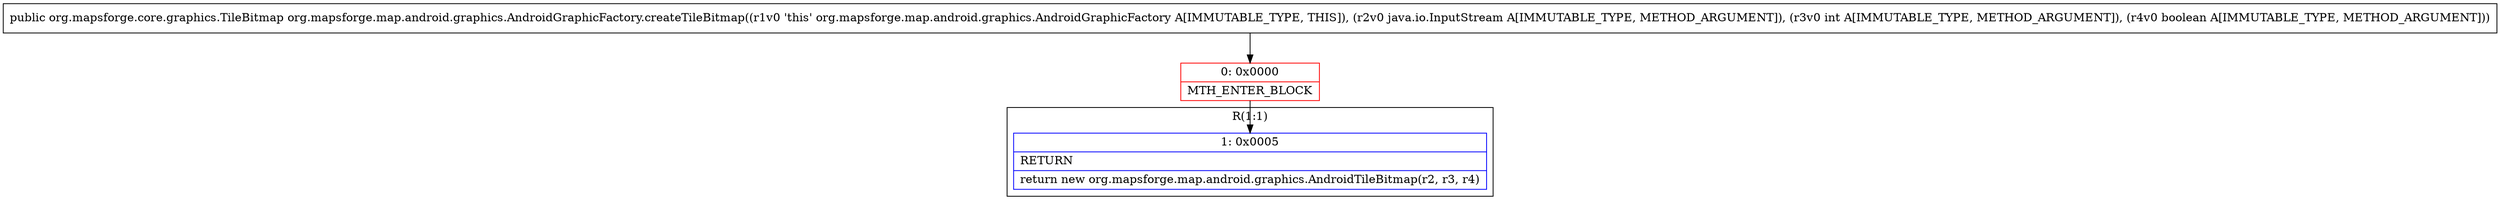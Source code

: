 digraph "CFG fororg.mapsforge.map.android.graphics.AndroidGraphicFactory.createTileBitmap(Ljava\/io\/InputStream;IZ)Lorg\/mapsforge\/core\/graphics\/TileBitmap;" {
subgraph cluster_Region_1078306783 {
label = "R(1:1)";
node [shape=record,color=blue];
Node_1 [shape=record,label="{1\:\ 0x0005|RETURN\l|return new org.mapsforge.map.android.graphics.AndroidTileBitmap(r2, r3, r4)\l}"];
}
Node_0 [shape=record,color=red,label="{0\:\ 0x0000|MTH_ENTER_BLOCK\l}"];
MethodNode[shape=record,label="{public org.mapsforge.core.graphics.TileBitmap org.mapsforge.map.android.graphics.AndroidGraphicFactory.createTileBitmap((r1v0 'this' org.mapsforge.map.android.graphics.AndroidGraphicFactory A[IMMUTABLE_TYPE, THIS]), (r2v0 java.io.InputStream A[IMMUTABLE_TYPE, METHOD_ARGUMENT]), (r3v0 int A[IMMUTABLE_TYPE, METHOD_ARGUMENT]), (r4v0 boolean A[IMMUTABLE_TYPE, METHOD_ARGUMENT])) }"];
MethodNode -> Node_0;
Node_0 -> Node_1;
}

